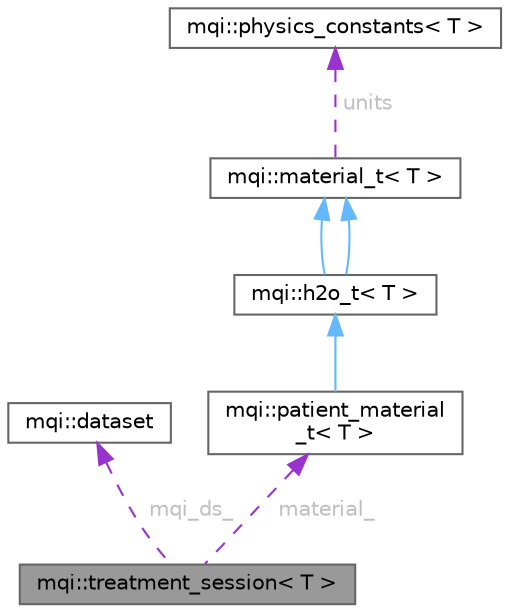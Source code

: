 digraph "mqi::treatment_session&lt; T &gt;"
{
 // LATEX_PDF_SIZE
  bgcolor="transparent";
  edge [fontname=Helvetica,fontsize=10,labelfontname=Helvetica,labelfontsize=10];
  node [fontname=Helvetica,fontsize=10,shape=box,height=0.2,width=0.4];
  Node1 [id="Node000001",label="mqi::treatment_session\< T \>",height=0.2,width=0.4,color="gray40", fillcolor="grey60", style="filled", fontcolor="black",tooltip="Manages a radiotherapy treatment session, acting as the primary interface to the Monte Carlo engine."];
  Node2 -> Node1 [id="edge1_Node000001_Node000002",dir="back",color="darkorchid3",style="dashed",tooltip=" ",label=<<TABLE CELLBORDER="0" BORDER="0"><TR><TD VALIGN="top" ALIGN="LEFT" CELLPADDING="1" CELLSPACING="0">mqi_ds_</TD></TR>
</TABLE>> ,fontcolor="grey" ];
  Node2 [id="Node000002",label="mqi::dataset",height=0.2,width=0.4,color="gray40", fillcolor="white", style="filled",URL="$classmqi_1_1dataset.html",tooltip="A wrapper for gdcm::DataSet that simplifies accessing DICOM data elements and sequences."];
  Node3 -> Node1 [id="edge2_Node000001_Node000003",dir="back",color="darkorchid3",style="dashed",tooltip=" ",label=<<TABLE CELLBORDER="0" BORDER="0"><TR><TD VALIGN="top" ALIGN="LEFT" CELLPADDING="1" CELLSPACING="0">material_</TD></TR>
</TABLE>> ,fontcolor="grey" ];
  Node3 [id="Node000003",label="mqi::patient_material\l_t\< T \>",height=0.2,width=0.4,color="gray40", fillcolor="white", style="filled",URL="$classmqi_1_1patient__material__t.html",tooltip=" "];
  Node4 -> Node3 [id="edge3_Node000003_Node000004",dir="back",color="steelblue1",style="solid",tooltip=" "];
  Node4 [id="Node000004",label="mqi::h2o_t\< T \>",height=0.2,width=0.4,color="gray40", fillcolor="white", style="filled",URL="$classmqi_1_1h2o__t.html",tooltip=" "];
  Node5 -> Node4 [id="edge4_Node000004_Node000005",dir="back",color="steelblue1",style="solid",tooltip=" "];
  Node5 [id="Node000005",label="mqi::material_t\< T \>",height=0.2,width=0.4,color="gray40", fillcolor="white", style="filled",URL="$classmqi_1_1material__t.html",tooltip=" "];
  Node6 -> Node5 [id="edge5_Node000005_Node000006",dir="back",color="darkorchid3",style="dashed",tooltip=" ",label=<<TABLE CELLBORDER="0" BORDER="0"><TR><TD VALIGN="top" ALIGN="LEFT" CELLPADDING="1" CELLSPACING="0">units</TD></TR>
</TABLE>> ,fontcolor="grey" ];
  Node6 [id="Node000006",label="mqi::physics_constants\< T \>",height=0.2,width=0.4,color="gray40", fillcolor="white", style="filled",URL="$structmqi_1_1physics__constants.html",tooltip=" "];
  Node5 -> Node4 [id="edge6_Node000004_Node000005",dir="back",color="steelblue1",style="solid",tooltip=" "];
}
